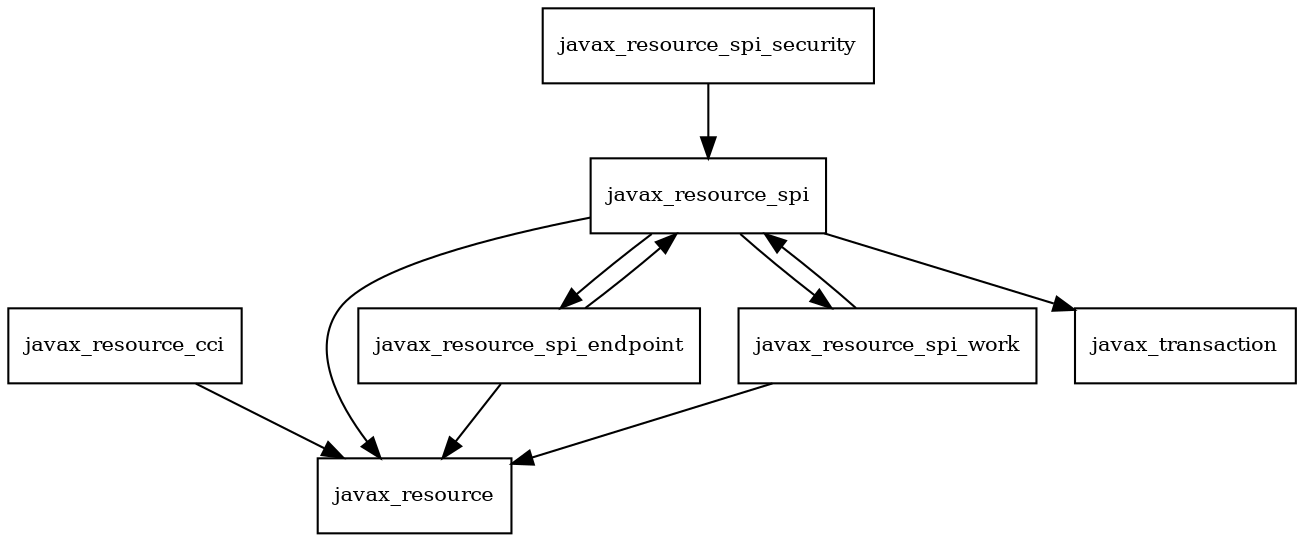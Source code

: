 digraph jboss_connector_api_1_6_spec_1_0_1_Final_redhat_2_package_dependencies {
  node [shape = box, fontsize=10.0];
  javax_resource_cci -> javax_resource;
  javax_resource_spi -> javax_resource;
  javax_resource_spi -> javax_resource_spi_endpoint;
  javax_resource_spi -> javax_resource_spi_work;
  javax_resource_spi -> javax_transaction;
  javax_resource_spi_endpoint -> javax_resource;
  javax_resource_spi_endpoint -> javax_resource_spi;
  javax_resource_spi_security -> javax_resource_spi;
  javax_resource_spi_work -> javax_resource;
  javax_resource_spi_work -> javax_resource_spi;
}
